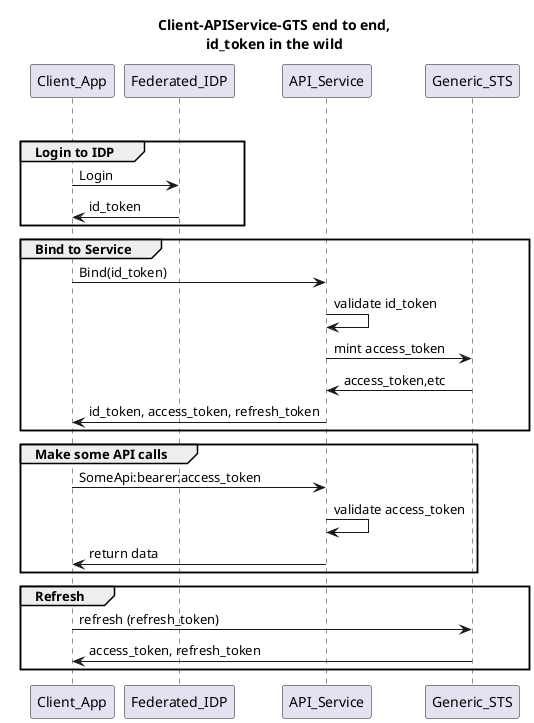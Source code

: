 @startuml

title Client-APIService-GTS end to end,\nid_token in the wild

group Login/Bind Securely

group Login to IDP
Client_App -> Federated_IDP:Login
Client_App <- Federated_IDP:id_token
end
group Bind to Service
Client_App -> API_Service:Bind(id_token)
API_Service -> API_Service: validate id_token
API_Service -> Generic_STS: mint access_token
API_Service <- Generic_STS: access_token,etc
Client_App <- API_Service:id_token, access_token, refresh_token
end

group Make some API calls
Client_App -> API_Service:SomeApi:bearer:access_token
API_Service -> API_Service: validate access_token
Client_App <- API_Service: return data 
end
group Refresh
Client_App -> Generic_STS:refresh (refresh_token)
Client_App <- Generic_STS: access_token, refresh_token

end
@enduml
